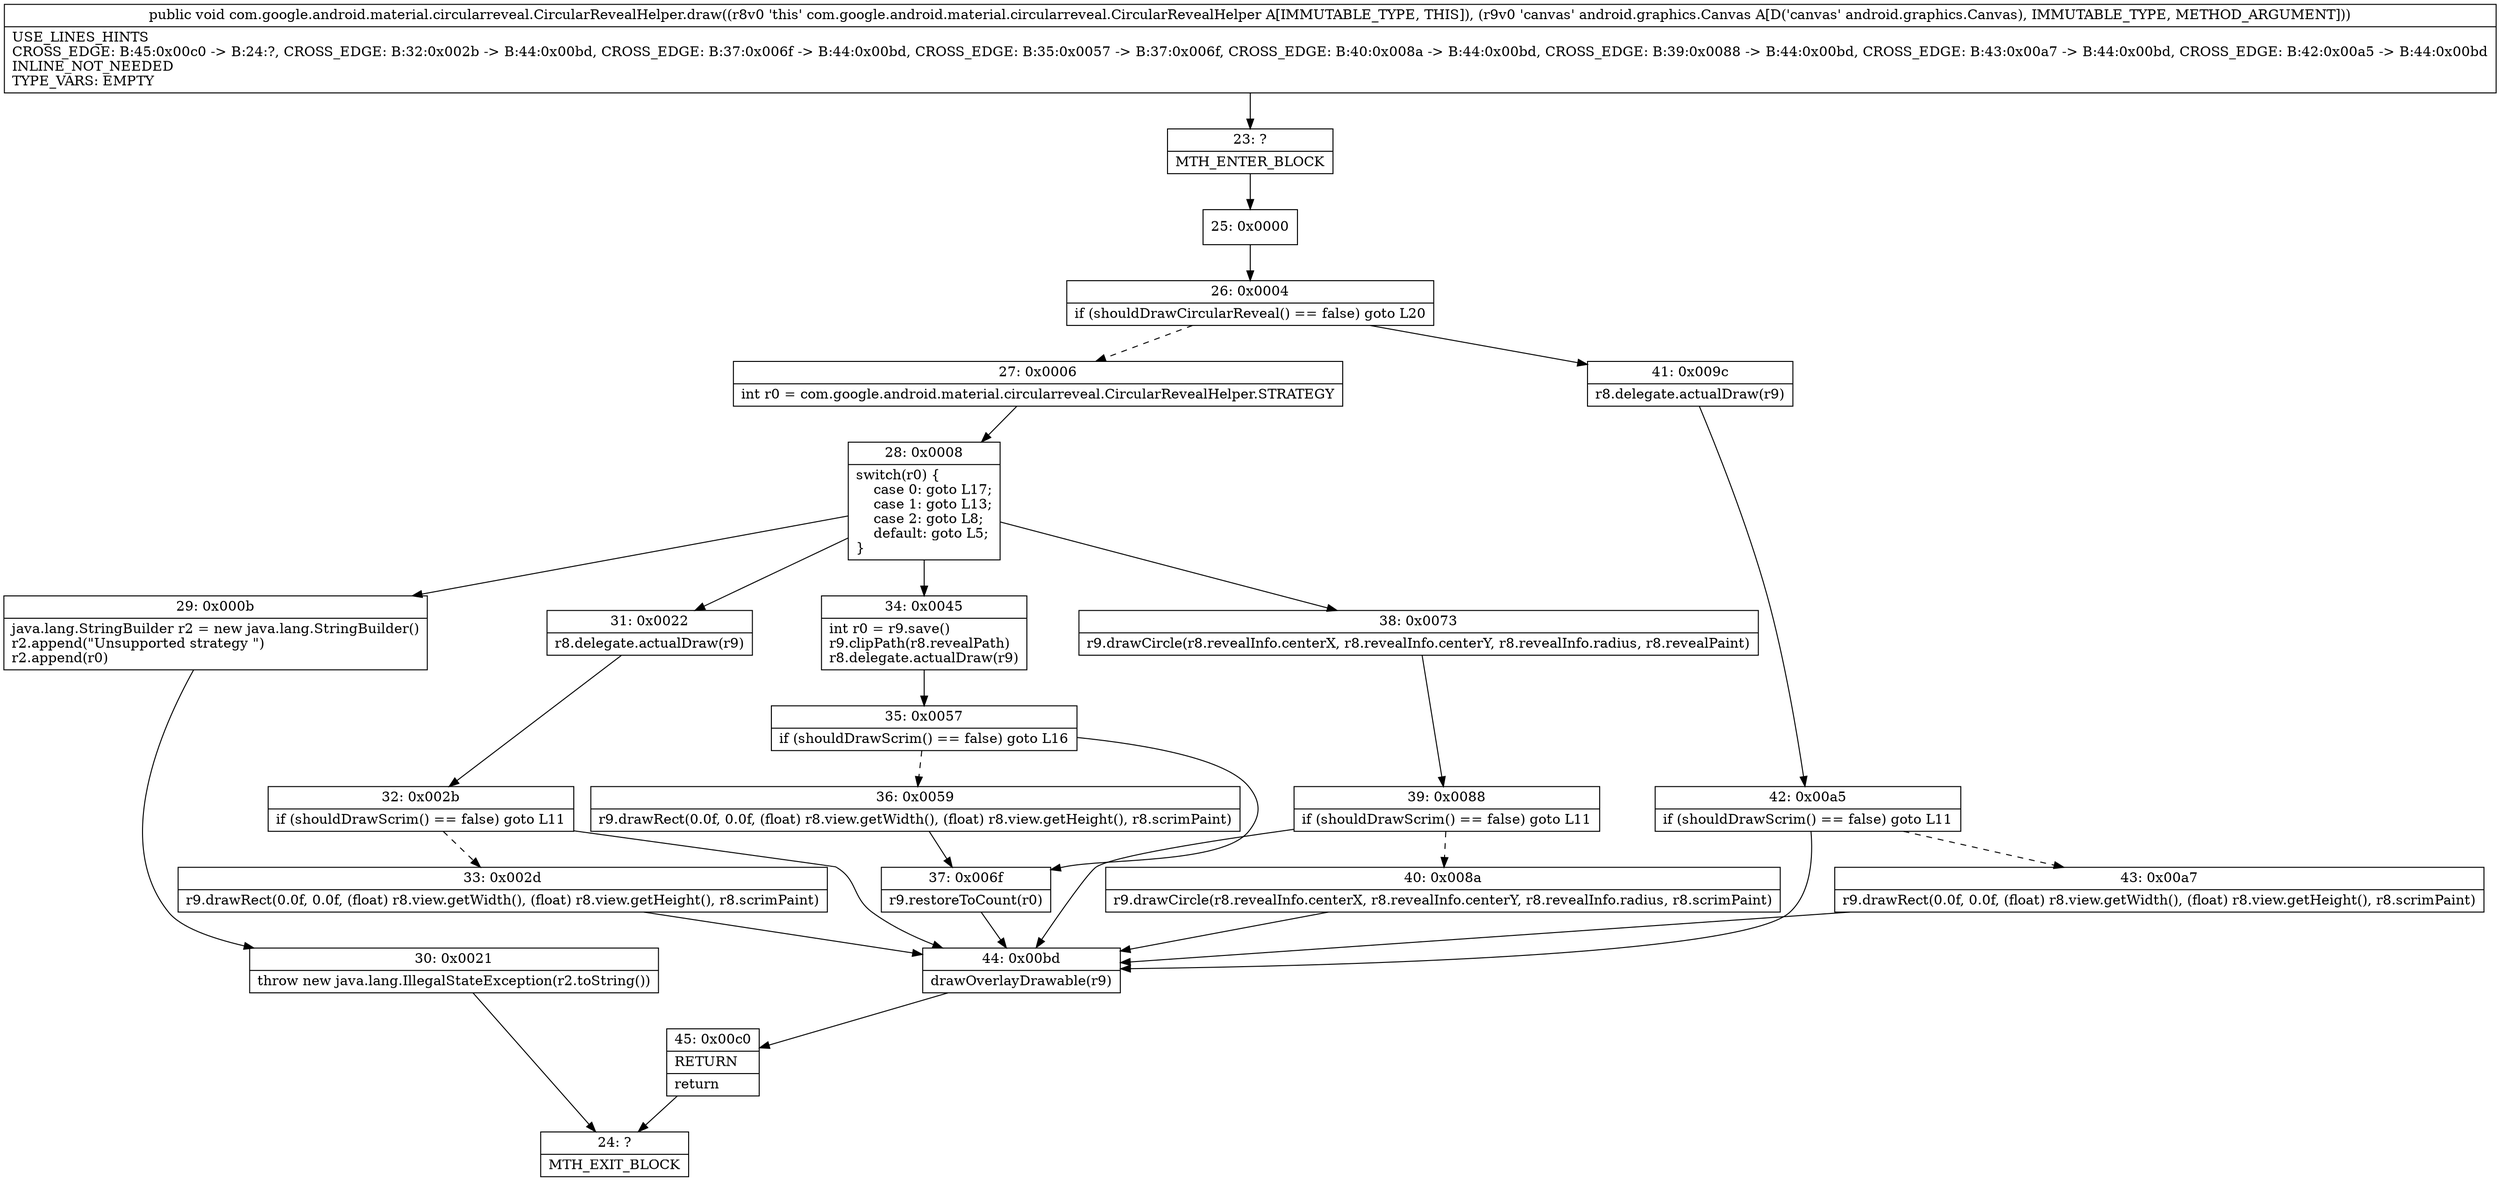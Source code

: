 digraph "CFG forcom.google.android.material.circularreveal.CircularRevealHelper.draw(Landroid\/graphics\/Canvas;)V" {
Node_23 [shape=record,label="{23\:\ ?|MTH_ENTER_BLOCK\l}"];
Node_25 [shape=record,label="{25\:\ 0x0000}"];
Node_26 [shape=record,label="{26\:\ 0x0004|if (shouldDrawCircularReveal() == false) goto L20\l}"];
Node_27 [shape=record,label="{27\:\ 0x0006|int r0 = com.google.android.material.circularreveal.CircularRevealHelper.STRATEGY\l}"];
Node_28 [shape=record,label="{28\:\ 0x0008|switch(r0) \{\l    case 0: goto L17;\l    case 1: goto L13;\l    case 2: goto L8;\l    default: goto L5;\l\}\l}"];
Node_29 [shape=record,label="{29\:\ 0x000b|java.lang.StringBuilder r2 = new java.lang.StringBuilder()\lr2.append(\"Unsupported strategy \")\lr2.append(r0)\l}"];
Node_30 [shape=record,label="{30\:\ 0x0021|throw new java.lang.IllegalStateException(r2.toString())\l}"];
Node_24 [shape=record,label="{24\:\ ?|MTH_EXIT_BLOCK\l}"];
Node_31 [shape=record,label="{31\:\ 0x0022|r8.delegate.actualDraw(r9)\l}"];
Node_32 [shape=record,label="{32\:\ 0x002b|if (shouldDrawScrim() == false) goto L11\l}"];
Node_33 [shape=record,label="{33\:\ 0x002d|r9.drawRect(0.0f, 0.0f, (float) r8.view.getWidth(), (float) r8.view.getHeight(), r8.scrimPaint)\l}"];
Node_44 [shape=record,label="{44\:\ 0x00bd|drawOverlayDrawable(r9)\l}"];
Node_45 [shape=record,label="{45\:\ 0x00c0|RETURN\l|return\l}"];
Node_34 [shape=record,label="{34\:\ 0x0045|int r0 = r9.save()\lr9.clipPath(r8.revealPath)\lr8.delegate.actualDraw(r9)\l}"];
Node_35 [shape=record,label="{35\:\ 0x0057|if (shouldDrawScrim() == false) goto L16\l}"];
Node_36 [shape=record,label="{36\:\ 0x0059|r9.drawRect(0.0f, 0.0f, (float) r8.view.getWidth(), (float) r8.view.getHeight(), r8.scrimPaint)\l}"];
Node_37 [shape=record,label="{37\:\ 0x006f|r9.restoreToCount(r0)\l}"];
Node_38 [shape=record,label="{38\:\ 0x0073|r9.drawCircle(r8.revealInfo.centerX, r8.revealInfo.centerY, r8.revealInfo.radius, r8.revealPaint)\l}"];
Node_39 [shape=record,label="{39\:\ 0x0088|if (shouldDrawScrim() == false) goto L11\l}"];
Node_40 [shape=record,label="{40\:\ 0x008a|r9.drawCircle(r8.revealInfo.centerX, r8.revealInfo.centerY, r8.revealInfo.radius, r8.scrimPaint)\l}"];
Node_41 [shape=record,label="{41\:\ 0x009c|r8.delegate.actualDraw(r9)\l}"];
Node_42 [shape=record,label="{42\:\ 0x00a5|if (shouldDrawScrim() == false) goto L11\l}"];
Node_43 [shape=record,label="{43\:\ 0x00a7|r9.drawRect(0.0f, 0.0f, (float) r8.view.getWidth(), (float) r8.view.getHeight(), r8.scrimPaint)\l}"];
MethodNode[shape=record,label="{public void com.google.android.material.circularreveal.CircularRevealHelper.draw((r8v0 'this' com.google.android.material.circularreveal.CircularRevealHelper A[IMMUTABLE_TYPE, THIS]), (r9v0 'canvas' android.graphics.Canvas A[D('canvas' android.graphics.Canvas), IMMUTABLE_TYPE, METHOD_ARGUMENT]))  | USE_LINES_HINTS\lCROSS_EDGE: B:45:0x00c0 \-\> B:24:?, CROSS_EDGE: B:32:0x002b \-\> B:44:0x00bd, CROSS_EDGE: B:37:0x006f \-\> B:44:0x00bd, CROSS_EDGE: B:35:0x0057 \-\> B:37:0x006f, CROSS_EDGE: B:40:0x008a \-\> B:44:0x00bd, CROSS_EDGE: B:39:0x0088 \-\> B:44:0x00bd, CROSS_EDGE: B:43:0x00a7 \-\> B:44:0x00bd, CROSS_EDGE: B:42:0x00a5 \-\> B:44:0x00bd\lINLINE_NOT_NEEDED\lTYPE_VARS: EMPTY\l}"];
MethodNode -> Node_23;Node_23 -> Node_25;
Node_25 -> Node_26;
Node_26 -> Node_27[style=dashed];
Node_26 -> Node_41;
Node_27 -> Node_28;
Node_28 -> Node_29;
Node_28 -> Node_31;
Node_28 -> Node_34;
Node_28 -> Node_38;
Node_29 -> Node_30;
Node_30 -> Node_24;
Node_31 -> Node_32;
Node_32 -> Node_33[style=dashed];
Node_32 -> Node_44;
Node_33 -> Node_44;
Node_44 -> Node_45;
Node_45 -> Node_24;
Node_34 -> Node_35;
Node_35 -> Node_36[style=dashed];
Node_35 -> Node_37;
Node_36 -> Node_37;
Node_37 -> Node_44;
Node_38 -> Node_39;
Node_39 -> Node_40[style=dashed];
Node_39 -> Node_44;
Node_40 -> Node_44;
Node_41 -> Node_42;
Node_42 -> Node_43[style=dashed];
Node_42 -> Node_44;
Node_43 -> Node_44;
}

